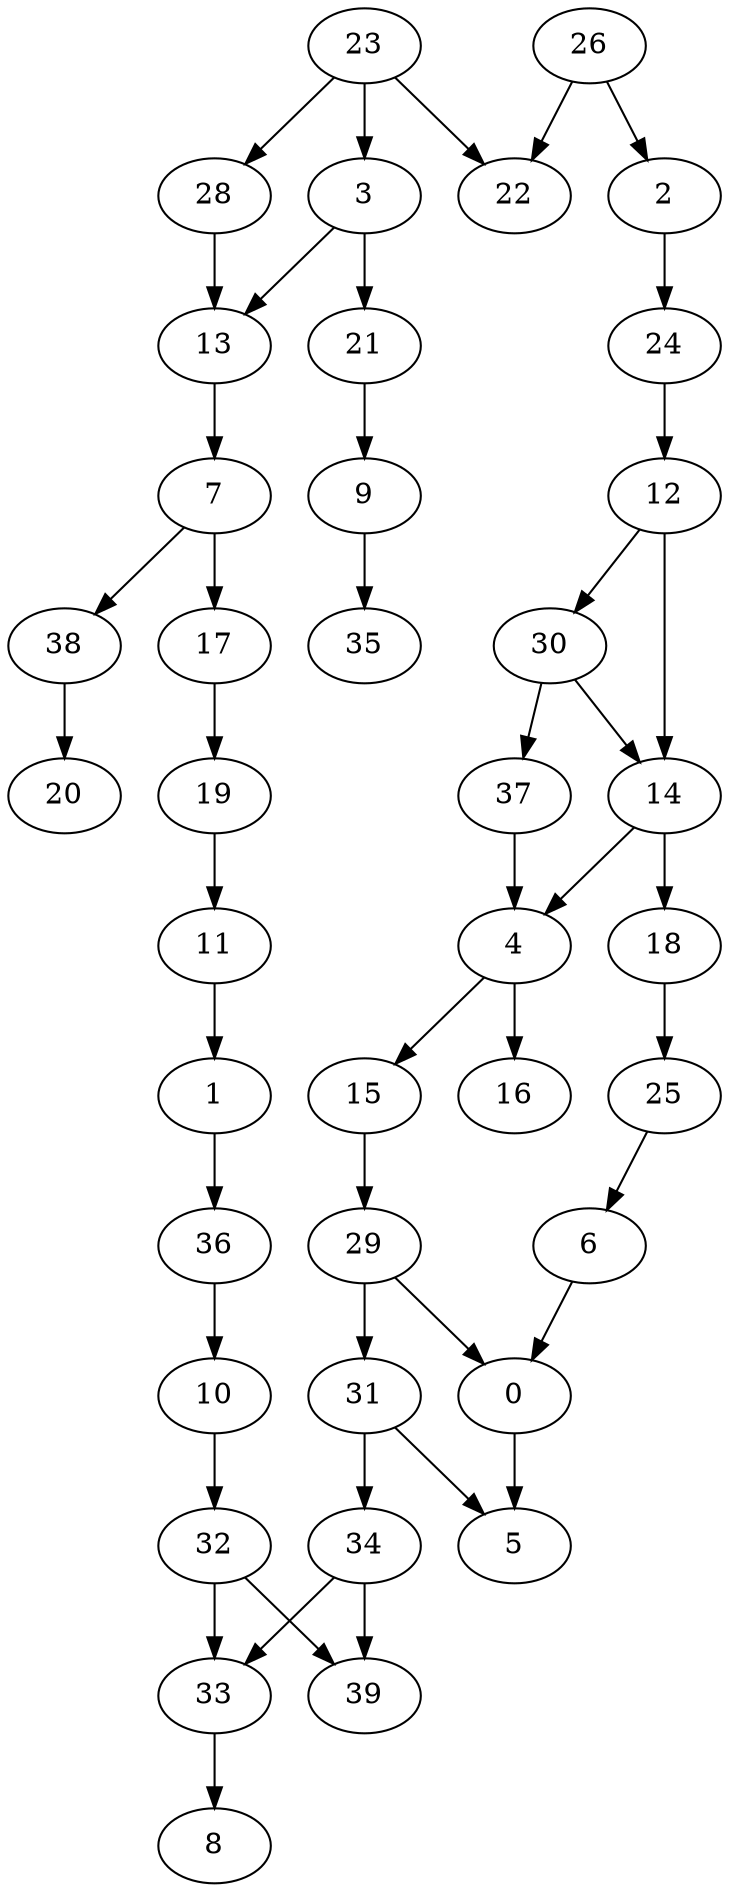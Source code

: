 strict digraph "" {
	0 -> 5;
	1 -> 36;
	36 -> 10;
	10 -> 32;
	2 -> 24;
	24 -> 12;
	12 -> 30;
	12 -> 14;
	3 -> 13;
	3 -> 21;
	13 -> 7;
	21 -> 9;
	7 -> 17;
	7 -> 38;
	9 -> 35;
	4 -> 15;
	4 -> 16;
	15 -> 29;
	29 -> 0;
	29 -> 31;
	6 -> 0;
	17 -> 19;
	38 -> 20;
	19 -> 11;
	32 -> 33;
	32 -> 39;
	33 -> 8;
	11 -> 1;
	30 -> 14;
	30 -> 37;
	14 -> 4;
	14 -> 18;
	37 -> 4;
	18 -> 25;
	25 -> 6;
	31 -> 5;
	31 -> 34;
	23 -> 3;
	23 -> 22;
	23 -> 28;
	28 -> 13;
	26 -> 2;
	26 -> 22;
	34 -> 33;
	34 -> 39;
}
